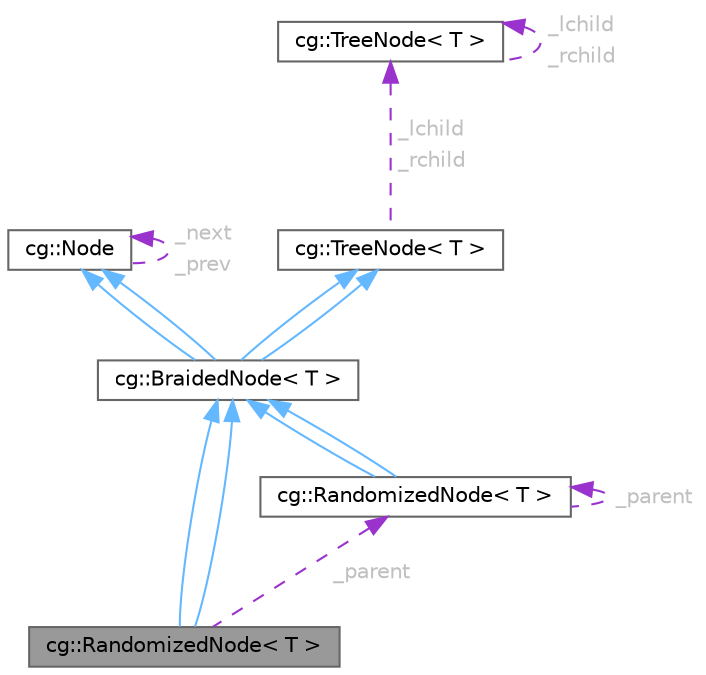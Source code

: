 digraph "cg::RandomizedNode&lt; T &gt;"
{
 // LATEX_PDF_SIZE
  bgcolor="transparent";
  edge [fontname=Helvetica,fontsize=10,labelfontname=Helvetica,labelfontsize=10];
  node [fontname=Helvetica,fontsize=10,shape=box,height=0.2,width=0.4];
  Node1 [id="Node000001",label="cg::RandomizedNode\< T \>",height=0.2,width=0.4,color="gray40", fillcolor="grey60", style="filled", fontcolor="black",tooltip=" "];
  Node2 -> Node1 [id="edge1_Node000001_Node000002",dir="back",color="steelblue1",style="solid",tooltip=" "];
  Node2 [id="Node000002",label="cg::BraidedNode\< T \>",height=0.2,width=0.4,color="gray40", fillcolor="white", style="filled",URL="$classcg_1_1_braided_node.html",tooltip=" "];
  Node3 -> Node2 [id="edge2_Node000002_Node000003",dir="back",color="steelblue1",style="solid",tooltip=" "];
  Node3 [id="Node000003",label="cg::Node",height=0.2,width=0.4,color="gray40", fillcolor="white", style="filled",URL="$classcg_1_1_node.html",tooltip=" "];
  Node3 -> Node3 [id="edge3_Node000003_Node000003",dir="back",color="darkorchid3",style="dashed",tooltip=" ",label=<<TABLE CELLBORDER="0" BORDER="0"><TR><TD VALIGN="top" ALIGN="LEFT" CELLPADDING="1" CELLSPACING="0">_next</TD></TR>
<TR><TD VALIGN="top" ALIGN="LEFT" CELLPADDING="1" CELLSPACING="0">_prev</TD></TR>
</TABLE>> ,fontcolor="grey" ];
  Node4 -> Node2 [id="edge4_Node000002_Node000004",dir="back",color="steelblue1",style="solid",tooltip=" "];
  Node4 [id="Node000004",label="cg::TreeNode\< T \>",height=0.2,width=0.4,color="gray40", fillcolor="white", style="filled",URL="$classcg_1_1_tree_node.html",tooltip=" "];
  Node5 -> Node4 [id="edge5_Node000004_Node000005",dir="back",color="darkorchid3",style="dashed",tooltip=" ",label=<<TABLE CELLBORDER="0" BORDER="0"><TR><TD VALIGN="top" ALIGN="LEFT" CELLPADDING="1" CELLSPACING="0">_lchild</TD></TR>
<TR><TD VALIGN="top" ALIGN="LEFT" CELLPADDING="1" CELLSPACING="0">_rchild</TD></TR>
</TABLE>> ,fontcolor="grey" ];
  Node5 [id="Node000005",label="cg::TreeNode\< T \>",height=0.2,width=0.4,color="gray40", fillcolor="white", style="filled",URL="$classcg_1_1_tree_node.html",tooltip=" "];
  Node5 -> Node5 [id="edge6_Node000005_Node000005",dir="back",color="darkorchid3",style="dashed",tooltip=" ",label=<<TABLE CELLBORDER="0" BORDER="0"><TR><TD VALIGN="top" ALIGN="LEFT" CELLPADDING="1" CELLSPACING="0">_lchild</TD></TR>
<TR><TD VALIGN="top" ALIGN="LEFT" CELLPADDING="1" CELLSPACING="0">_rchild</TD></TR>
</TABLE>> ,fontcolor="grey" ];
  Node3 -> Node2 [id="edge7_Node000002_Node000003",dir="back",color="steelblue1",style="solid",tooltip=" "];
  Node4 -> Node2 [id="edge8_Node000002_Node000004",dir="back",color="steelblue1",style="solid",tooltip=" "];
  Node2 -> Node1 [id="edge9_Node000001_Node000002",dir="back",color="steelblue1",style="solid",tooltip=" "];
  Node6 -> Node1 [id="edge10_Node000001_Node000006",dir="back",color="darkorchid3",style="dashed",tooltip=" ",label=<<TABLE CELLBORDER="0" BORDER="0"><TR><TD VALIGN="top" ALIGN="LEFT" CELLPADDING="1" CELLSPACING="0">_parent</TD></TR>
</TABLE>> ,fontcolor="grey" ];
  Node6 [id="Node000006",label="cg::RandomizedNode\< T \>",height=0.2,width=0.4,color="gray40", fillcolor="white", style="filled",URL="$classcg_1_1_randomized_node.html",tooltip=" "];
  Node2 -> Node6 [id="edge11_Node000006_Node000002",dir="back",color="steelblue1",style="solid",tooltip=" "];
  Node2 -> Node6 [id="edge12_Node000006_Node000002",dir="back",color="steelblue1",style="solid",tooltip=" "];
  Node6 -> Node6 [id="edge13_Node000006_Node000006",dir="back",color="darkorchid3",style="dashed",tooltip=" ",label=<<TABLE CELLBORDER="0" BORDER="0"><TR><TD VALIGN="top" ALIGN="LEFT" CELLPADDING="1" CELLSPACING="0">_parent</TD></TR>
</TABLE>> ,fontcolor="grey" ];
}
